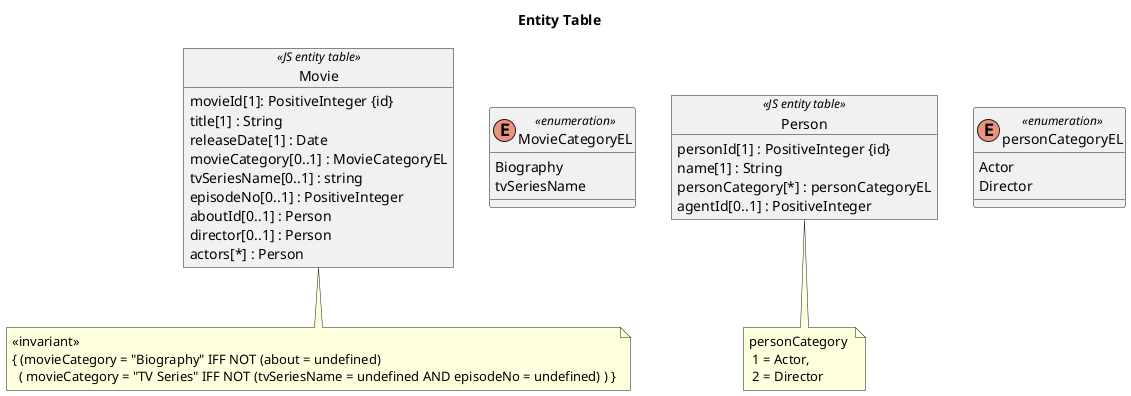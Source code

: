 @startuml et

title "Entity Table"

object Movie <<JS entity table>> {
  movieId[1]: PositiveInteger {id}
  title[1] : String
  releaseDate[1] : Date
  movieCategory[0..1] : MovieCategoryEL
  tvSeriesName[0..1] : string
  episodeNo[0..1] : PositiveInteger
  aboutId[0..1] : Person 
  director[0..1] : Person
  actors[*] : Person
}

note bottom of Movie : <<invariant>>\n{ (movieCategory = "Biography" IFF NOT (about = undefined) \n  ( movieCategory = "TV Series" IFF NOT (tvSeriesName = undefined AND episodeNo = undefined) ) }

enum MovieCategoryEL <<enumeration>> {
  Biography
  tvSeriesName
}


object Person <<JS entity table>> {
  personId[1] : PositiveInteger {id}
  name[1] : String
  personCategory[*] : personCategoryEL
  agentId[0..1] : PositiveInteger
  ' directorId[0..1] : Director
  ' actorId[0..1] : Actor
}

note bottom of Person : personCategory \n 1 = Actor, \n 2 = Director

enum personCategoryEL <<enumeration>>{
  Actor
  Director
}

@enduml